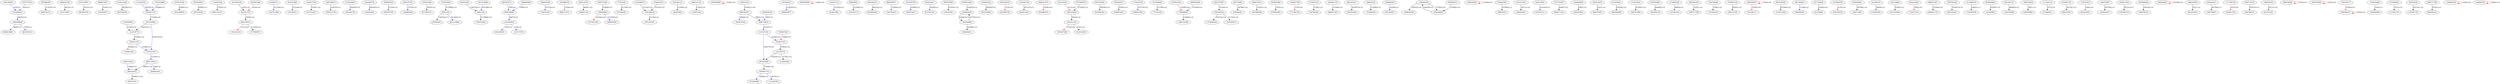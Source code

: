 digraph {
nodesep = 0.5;
982963068 [style=filled fillcolor="white"]
669474412 [style=filled fillcolor="white"]
-519152997 [style=filled fillcolor="white"]
519152997 [style=filled fillcolor="white"]
-435042071 [style=filled fillcolor="white"]
-807636038 [style=filled fillcolor="white"]
794451742 [style=filled fillcolor="white"]
-403209003 [style=filled fillcolor="white"]
403209003 [style=filled fillcolor="white"]
800732155 [style=filled fillcolor="white"]
683319610 [style=filled fillcolor="white"]
-162701468 [style=filled fillcolor="white"]
162701468 [style=filled fillcolor="white"]
-944677335 [style=filled fillcolor="white"]
-110927444 [style=filled fillcolor="white"]
-494798073 [style=filled fillcolor="white"]
302019538 [style=filled fillcolor="white"]
-319254400 [style=filled fillcolor="white"]
319254400 [style=filled fillcolor="white"]
-430375795 [style=filled fillcolor="white"]
430375795 [style=filled fillcolor="white"]
242000778 [style=filled fillcolor="white"]
917060570 [style=filled fillcolor="white"]
6991339 [style=filled fillcolor="white"]
-90304393 [style=filled fillcolor="white"]
444169035 [style=filled fillcolor="white"]
174220795 [style=filled fillcolor="white"]
587988398 [style=filled fillcolor="white"]
-454088335 [style=filled fillcolor="white"]
-806185251 [style=filled fillcolor="white"]
709607218 [style=filled fillcolor="white"]
-527061430 [style=filled fillcolor="white"]
77355328 [style=filled fillcolor="white"]
-855155387 [style=filled fillcolor="white"]
-46803982 [style=filled fillcolor="white"]
110927444 [style=filled fillcolor="white"]
-693008906 [style=filled fillcolor="white"]
-794451742 [style=filled fillcolor="white"]
-966836977 [style=filled fillcolor="white"]
693008906 [style=filled fillcolor="white"]
-103253111 [style=filled fillcolor="white"]
-330100112 [style=filled fillcolor="white"]
958358215 [style=filled fillcolor="white"]
-376478446 [style=filled fillcolor="white"]
431604923 [style=filled fillcolor="white"]
-104764427 [style=filled fillcolor="white"]
-592973437 [style=filled fillcolor="white"]
803587613 [style=filled fillcolor="white"]
915763705 [style=filled fillcolor="white"]
-102104102 [style=filled fillcolor="white"]
110024261 [style=filled fillcolor="white"]
659653358 [style=filled fillcolor="white"]
-955255605 [style=filled fillcolor="white"]
915606758 [style=filled fillcolor="white"]
834011563 [style=filled fillcolor="white"]
454088335 [style=filled fillcolor="white"]
102104102 [style=filled fillcolor="white"]
616456324 [style=filled fillcolor="white"]
435042071 [style=filled fillcolor="white"]
-977089079 [style=filled fillcolor="white"]
-614543438 [style=filled fillcolor="white"]
-174220795 [style=filled fillcolor="white"]
-982963068 [style=filled fillcolor="white"]
-616456324 [style=filled fillcolor="white"]
-77355328 [style=filled fillcolor="white"]
-638723360 [style=filled fillcolor="white"]
974329985 [style=filled fillcolor="white"]
312856949 [style=filled fillcolor="white"]
-316737974 [style=filled fillcolor="white"]
-576450434 [style=filled fillcolor="white"]
60371908 [style=filled fillcolor="white"]
-587988398 [style=filled fillcolor="white"]
527493045 [style=filled fillcolor="white"]
-122759774 [style=filled fillcolor="white"]
593858380 [style=filled fillcolor="white"]
177780749 [style=filled fillcolor="white"]
938367170 [style=filled fillcolor="white"]
372405153 [style=filled fillcolor="white"]
-644461735 [style=filled fillcolor="white"]
803162427 [style=filled fillcolor="white"]
-48834354 [style=filled fillcolor="white"]
-753842543 [style=filled fillcolor="white"]
855155387 [style=filled fillcolor="white"]
-306049205 [style=filled fillcolor="white"]
688211073 [style=filled fillcolor="white"]
-606939646 [style=filled fillcolor="white"]
-659653358 [style=filled fillcolor="white"]
855587298 [style=filled fillcolor="white"]
-266029045 [style=filled fillcolor="white"]
48834354 [style=filled fillcolor="white"]
-614315451 [style=filled fillcolor="white"]
316231048 [style=filled fillcolor="white"]
-41638471 [style=filled fillcolor="white"]
-938367170 [style=filled fillcolor="white"]
323813801 [style=filled fillcolor="white"]
944677335 [style=filled fillcolor="white"]
-526028606 [style=filled fillcolor="white"]
561933974 [style=filled fillcolor="white"]
-397010559 [style=filled fillcolor="white"]
104764427 [style=filled fillcolor="white"]
-6991339 [style=filled fillcolor="white"]
-939953558 [style=filled fillcolor="white"]
-663040989 [style=filled fillcolor="white"]
-444169035 [style=filled fillcolor="white"]
-323813801 [style=filled fillcolor="white"]
-494707840 [style=filled fillcolor="white"]
-281858178 [style=filled fillcolor="white"]
-141582145 [style=filled fillcolor="white"]
939953558 [style=filled fillcolor="white"]
112229762 [style=filled fillcolor="white"]
-508771798 [style=filled fillcolor="white"]
-817703257 [style=filled fillcolor="white"]
-372405153 [style=filled fillcolor="white"]
325266973 [style=filled fillcolor="white"]
625906428 [style=filled fillcolor="white"]
-709607218 [style=filled fillcolor="white"]
316737974 [style=filled fillcolor="white"]
783168177 [style=filled fillcolor="white"]
807636038 [style=filled fillcolor="white"]
306049205 [style=filled fillcolor="white"]
62219860 [style=filled fillcolor="white"]
-915606758 [style=filled fillcolor="white"]
-418048481 [style=filled fillcolor="white"]
272883585 [style=filled fillcolor="white"]
230604339 [style=filled fillcolor="white"]
740067429 [style=filled fillcolor="white"]
-112229762 [style=filled fillcolor="white"]
-740067429 [style=filled fillcolor="white"]
358990548 [style=filled fillcolor="white"]
46803982 [style=filled fillcolor="white"]
330100112 [style=filled fillcolor="white"]
-62219860 [style=filled fillcolor="white"]
-652423661 [style=filled fillcolor="white"]
246593401 [style=filled fillcolor="white"]
638723360 [style=filled fillcolor="white"]
806185251 [style=filled fillcolor="white"]
644461735 [style=filled fillcolor="white"]
-883540183 [style=filled fillcolor="white"]
397010559 [style=filled fillcolor="white"]
-803162427 [style=filled fillcolor="white"]
-917060570 [style=filled fillcolor="white"]
90304393 [style=filled fillcolor="white"]
-974329985 [style=filled fillcolor="white"]
663040989 [style=filled fillcolor="white"]
977089079 [style=filled fillcolor="white"]
281858178 [style=filled fillcolor="white"]
-683319610 [style=filled fillcolor="white"]
817703257 [style=filled fillcolor="white"]
526028606 [style=filled fillcolor="white"]
273586581 [style=filled fillcolor="white"]
-431604923 [style=filled fillcolor="white"]
527061430 [style=filled fillcolor="white"]
967240507 [style=filled fillcolor="white"]
-967240507 [style=filled fillcolor="white"]
437697130 [style=filled fillcolor="white"]
-732327814 [style=filled fillcolor="white"]
-556792435 [style=filled fillcolor="white"]
-246376957 [style=filled fillcolor="white"]
41638471 [style=filled fillcolor="white"]
-855587298 [style=filled fillcolor="white"]
-343055984 [style=filled fillcolor="white"]
362028882 [style=filled fillcolor="white"]
-527493045 [style=filled fillcolor="white"]
-362028882 [style=filled fillcolor="white"]
653530230 [style=filled fillcolor="white"]
-653530230 [style=filled fillcolor="white"]
216546719 [style=filled fillcolor="white"]
-216546719 [style=filled fillcolor="white"]
-325266973 [style=filled fillcolor="white"]
-394212705 [style=filled fillcolor="white"]
122759774 [style=filled fillcolor="white"]
-688211073 [style=filled fillcolor="white"]
-302019538 [style=filled fillcolor="white"]
-958358215 [style=filled fillcolor="white"]
266029045 [style=filled fillcolor="white"]
829952619 [style=filled fillcolor="white"]
-829952619 [style=filled fillcolor="white"]
566319950 [style=filled fillcolor="white"]
-566319950 [style=filled fillcolor="white"]
-111295116 [style=filled fillcolor="white"]
246376957 [style=filled fillcolor="white"]
-177780749 [style=filled fillcolor="white"]
-800732155 [style=filled fillcolor="white"]
-730395598 [style=filled fillcolor="white"]
639723730 [style=filled fillcolor="white"]
614315451 [style=filled fillcolor="white"]
-242000778 [style=filled fillcolor="white"]
566078084 [style=filled fillcolor="white"]
201551735 [style=filled fillcolor="white"]
-566078084 [style=filled fillcolor="white"]
730395598 [style=filled fillcolor="white"]
298553854 [style=filled fillcolor="white"]
343055984 [style=filled fillcolor="white"]
-298553854 [style=filled fillcolor="white"]
-285442537 [style=filled fillcolor="white"]
708498945 [style=filled fillcolor="white"]
494707840 [style=filled fillcolor="white"]
966836977 [style=filled fillcolor="white"]
-669474412 [style=filled fillcolor="white"]
-704794048 [style=filled fillcolor="white"]
-561933974 [style=filled fillcolor="white"]
556792435 [style=filled fillcolor="white"]
91365893 [style=filled fillcolor="white"]
576450434 [style=filled fillcolor="white"]
688718619 [style=filled fillcolor="white"]
-91365893 [style=filled fillcolor="white"]
704794048 [style=filled fillcolor="white"]
-639723730 [style=filled fillcolor="white"]
310197194 [style=filled fillcolor="white"]
-310197194 [style=filled fillcolor="white"]
103253111 [style=filled fillcolor="white"]
-817193940 [style=filled fillcolor="white"]
817193940 [style=filled fillcolor="white"]
959647467 [style=filled fillcolor="white"]
614543438 [style=filled fillcolor="white"]
-708498945 [style=filled fillcolor="white"]
-312856949 [style=filled fillcolor="white"]
-803587613 [style=filled fillcolor="white"]
-959647467 [style=filled fillcolor="white"]
468656400 [style=filled fillcolor="white"]
-468656400 [style=filled fillcolor="white"]
995568037 [style=filled fillcolor="white"]
-358990548 [style=filled fillcolor="white"]
-593858380 [style=filled fillcolor="white"]
866037267 [style=filled fillcolor="white"]
-783168177 [style=filled fillcolor="white"]
418048481 [style=filled fillcolor="white"]
-272883585 [style=filled fillcolor="white"]
141582145 [style=filled fillcolor="white"]
578930485 [style=filled fillcolor="white"]
-60371908 [style=filled fillcolor="white"]
-267255682 [style=filled fillcolor="white"]
-273586581 [style=filled fillcolor="white"]
-437697130 [style=filled fillcolor="white"]
-578930485 [style=filled fillcolor="white"]
330100034 [style=filled fillcolor="white"]
-330100034 [style=filled fillcolor="white"]
-834011563 [style=filled fillcolor="white"]
-625906428 [style=filled fillcolor="white"]
-915763705 [style=filled fillcolor="white"]
-688718619 [style=filled fillcolor="white"]
651214994 [style=filled fillcolor="white"]
-651214994 [style=filled fillcolor="white"]
606939646 [style=filled fillcolor="white"]
508771798 [style=filled fillcolor="white"]
732327814 [style=filled fillcolor="white"]
-146609720 [style=filled fillcolor="white"]
-604804011 [style=filled fillcolor="white"]
652423661 [style=filled fillcolor="white"]
955255605 [style=filled fillcolor="white"]
376478446 [style=filled fillcolor="white"]
494798073 [style=filled fillcolor="white"]
146609720 [style=filled fillcolor="white"]
63974472 [style=filled fillcolor="white"]
-63974472 [style=filled fillcolor="white"]
-866037267 [style=filled fillcolor="white"]
-230604339 [style=filled fillcolor="white"]
753842543 [style=filled fillcolor="white"]
604804011 [style=filled fillcolor="white"]
-110024261 [style=filled fillcolor="white"]
267255682 [style=filled fillcolor="white"]
111295116 [style=filled fillcolor="white"]
350951768 [style=filled fillcolor="white"]
-350951768 [style=filled fillcolor="white"]
394212705 [style=filled fillcolor="white"]
285442537 [style=filled fillcolor="white"]
-316231048 [style=filled fillcolor="white"]
69433209 [style=filled fillcolor="white"]
-246593401 [style=filled fillcolor="white"]
-69433209 [style=filled fillcolor="white"]
883835276 [style=filled fillcolor="white"]
-883835276 [style=filled fillcolor="white"]
592973437 [style=filled fillcolor="white"]
883540183 [style=filled fillcolor="white"]
-201551735 [style=filled fillcolor="white"]
-995568037 [style=filled fillcolor="white"]
"519152997" -> "883835276" [label="C615(1+3)", color="black", penwidth=1]
"794451742" -> "-740067429" [label="A266(2+0)", color="red", penwidth=1]
"794451742" -> "310197194" [label="G106(0+2)", color="blue", penwidth=1]
"403209003" -> "397010559" [label="C656(3+1)", color="black", penwidth=1]
"683319610" -> "-977089079" [label="T1226(2+2)", color="black", penwidth=1]
"683319610" -> "-102104102" [label="C11(2+0)", color="red", penwidth=1]
"162701468" -> "-41638471" [label="A1216(0+2)", color="blue", penwidth=1]
"-944677335" -> "817703257" [label="G340(1+2)", color="black", penwidth=1]
"-110927444" -> "800732155" [label="C783(2+2)", color="black", penwidth=1]
"-494798073" -> "-639723730" [label="G2407(2+1)", color="black", penwidth=1]
"302019538" -> "-806185251" [label="G584(0+2)", color="blue", penwidth=1]
"-319254400" -> "242000778" [label="T8243(0+3)", color="blue", penwidth=1]
"430375795" -> "-358990548" [label="C125(0+2)", color="blue", penwidth=1]
"6991339" -> "651214994" [label="T4129(0+3)", color="blue", penwidth=1]
"6991339" -> "90304393" [label="C4075(2+1)", color="black", penwidth=1]
"-90304393" -> "-6991339" [label="G4075(2+1)", color="black", penwidth=1]
"587988398" -> "669474412" [label="C1423(1+3)", color="black", penwidth=1]
"-454088335" -> "688211073" [label="C354(2+0)", color="red", penwidth=1]
"-806185251" -> "63974472" [label="T10631(1+6)", color="black", penwidth=1]
"77355328" -> "527493045" [label="A1739(2+2)", color="black", penwidth=1]
"-693008906" -> "-693008906" [label="G58(3+0)", color="red", penwidth=1]
"-794451742" -> "122759774" [label="T1062(3+2)", color="black", penwidth=1]
"693008906" -> "693008906" [label="A58(3+0)", color="red", penwidth=1]
"-103253111" -> "-323813801" [label="T1433(0+2)", color="blue", penwidth=1]
"958358215" -> "625906428" [label="A8533(2+2)", color="black", penwidth=1]
"-376478446" -> "6991339" [label="T11968(2+3)", color="black", penwidth=1]
"431604923" -> "-606939646" [label="A467(0+5)", color="blue", penwidth=1]
"803587613" -> "606939646" [label="T78(0+2)", color="blue", penwidth=1]
"659653358" -> "230604339" [label="C2003(2+2)", color="black", penwidth=1]
"102104102" -> "-683319610" [label="A11(2+0)", color="red", penwidth=1]
"435042071" -> "-959647467" [label="T326(1+2)", color="black", penwidth=1]
"-614543438" -> "201551735" [label="G10(1+2)", color="black", penwidth=1]
"-174220795" -> "939953558" [label="C2373(0+2)", color="blue", penwidth=1]
"-982963068" -> "606939646" [label="C60(0+3)", color="blue", penwidth=1]
"-616456324" -> "-955255605" [label="T8509(3+2)", color="black", penwidth=1]
"312856949" -> "-122759774" [label="G759(1+2)", color="black", penwidth=1]
"60371908" -> "418048481" [label="A4786(1+2)", color="black", penwidth=1]
"-122759774" -> "794451742" [label="T1062(3+2)", color="black", penwidth=1]
"593858380" -> "578930485" [label="C30(2+1)", color="black", penwidth=1]
"938367170" -> "-267255682" [label="C7246(2+6)", color="black", penwidth=1]
"372405153" -> "704794048" [label="C196(1+2)", color="black", penwidth=1]
"-644461735" -> "-866037267" [label="C1049(2+2)", color="black", penwidth=1]
"803162427" -> "556792435" [label="A10657(4+3)", color="black", penwidth=1]
"-48834354" -> "-753842543" [label="C1599(2+1)", color="black", penwidth=1]
"855155387" -> "330100034" [label="T116(4+3)", color="black", penwidth=1]
"-306049205" -> "967240507" [label="A129(0+2)", color="blue", penwidth=1]
"-606939646" -> "982963068" [label="A60(0+3)", color="blue", penwidth=1]
"-606939646" -> "-803587613" [label="T78(0+2)", color="blue", penwidth=1]
"855587298" -> "201551735" [label="G10(2+0)", color="red", penwidth=1]
"-266029045" -> "-266029045" [label="C259(6+0)", color="red", penwidth=1]
"-614315451" -> "246593401" [label="G471(1+2)", color="black", penwidth=1]
"316231048" -> "-807636038" [label="A9706(3+1)", color="black", penwidth=1]
"-938367170" -> "974329985" [label="T268(0+3)", color="blue", penwidth=1]
"-938367170" -> "-112229762" [label="C267(0+2)", color="blue", penwidth=1]
"323813801" -> "103253111" [label="A1433(0+2)", color="blue", penwidth=1]
"-526028606" -> "298553854" [label="G40(1+2)", color="black", penwidth=1]
"561933974" -> "566319950" [label="G21(1+2)", color="black", penwidth=1]
"-397010559" -> "-403209003" [label="G656(3+1)", color="black", penwidth=1]
"104764427" -> "-966836977" [label="C1295(0+2)", color="blue", penwidth=1]
"-6991339" -> "376478446" [label="C11968(2+3)", color="black", penwidth=1]
"-939953558" -> "174220795" [label="T2373(0+2)", color="blue", penwidth=1]
"-444169035" -> "431604923" [label="A1(0+2)", color="blue", penwidth=1]
"112229762" -> "938367170" [label="T267(0+2)", color="blue", penwidth=1]
"-817703257" -> "944677335" [label="A340(1+2)", color="black", penwidth=1]
"325266973" -> "-330100034" [label="G1743(1+2)", color="black", penwidth=1]
"-709607218" -> "-394212705" [label="G643(1+2)", color="black", penwidth=1]
"316737974" -> "431604923" [label="A3(0+2)", color="blue", penwidth=1]
"807636038" -> "-316231048" [label="C9706(2+2)", color="black", penwidth=1]
"-915606758" -> "-653530230" [label="A13(2+0)", color="red", penwidth=1]
"-418048481" -> "-60371908" [label="G4786(1+2)", color="black", penwidth=1]
"230604339" -> "-362028882" [label="G2043(4+5)", color="black", penwidth=1]
"740067429" -> "-794451742" [label="C266(2+0)", color="red", penwidth=1]
"358990548" -> "-430375795" [label="G125(0+2)", color="blue", penwidth=1]
"46803982" -> "-330100112" [label="A1358(2+2)", color="black", penwidth=1]
"330100112" -> "-46803982" [label="T1358(2+2)", color="black", penwidth=1]
"-62219860" -> "-817193940" [label="T258(2+2)", color="black", penwidth=1]
"-652423661" -> "732327814" [label="G39(2+0)", color="red", penwidth=1]
"638723360" -> "-708498945" [label="T1984(3+3)", color="black", penwidth=1]
"806185251" -> "-688718619" [label="T995(1+4)", color="black", penwidth=1]
"806185251" -> "-302019538" [label="A584(0+2)", color="blue", penwidth=1]
"-883540183" -> "-508771798" [label="T352(1+2)", color="black", penwidth=1]
"-917060570" -> "-730395598" [label="G363(2+1)", color="black", penwidth=1]
"-974329985" -> "938367170" [label="C268(0+3)", color="blue", penwidth=1]
"663040989" -> "-91365893" [label="A3556(1+2)", color="black", penwidth=1]
"977089079" -> "-683319610" [label="T1226(2+2)", color="black", penwidth=1]
"281858178" -> "-343055984" [label="A6466(2+2)", color="black", penwidth=1]
"-683319610" -> "-201551735" [label="A454(3+2)", color="black", penwidth=1]
"-431604923" -> "444169035" [label="A1(0+2)", color="blue", penwidth=1]
"-431604923" -> "-316737974" [label="C3(0+2)", color="blue", penwidth=1]
"527061430" -> "708498945" [label="C1934(2+0)", color="red", penwidth=1]
"-967240507" -> "306049205" [label="C129(0+2)", color="blue", penwidth=1]
"437697130" -> "69433209" [label="A5132(1+2)", color="black", penwidth=1]
"-732327814" -> "652423661" [label="C39(2+0)", color="red", penwidth=1]
"-556792435" -> "-803162427" [label="T10657(4+3)", color="black", penwidth=1]
"-246376957" -> "-285442537" [label="C6739(2+1)", color="black", penwidth=1]
"41638471" -> "-162701468" [label="G1216(0+2)", color="blue", penwidth=1]
"362028882" -> "-230604339" [label="G2043(4+5)", color="black", penwidth=1]
"-527493045" -> "-77355328" [label="T1739(2+2)", color="black", penwidth=1]
"-362028882" -> "230604339" [label="G7792(3+4)", color="black", penwidth=1]
"-362028882" -> "-604804011" [label="A2056(2+2)", color="black", penwidth=1]
"653530230" -> "915606758" [label="C13(2+0)", color="red", penwidth=1]
"-216546719" -> "834011563" [label="C6721(2+1)", color="black", penwidth=1]
"122759774" -> "267255682" [label="C2025(2+1)", color="black", penwidth=1]
"122759774" -> "-312856949" [label="G759(1+2)", color="black", penwidth=1]
"-688211073" -> "454088335" [label="G354(2+0)", color="red", penwidth=1]
"266029045" -> "266029045" [label="G259(6+0)", color="red", penwidth=1]
"829952619" -> "-688718619" [label="G6(0+2)", color="blue", penwidth=1]
"-566319950" -> "-561933974" [label="T21(1+2)", color="black", penwidth=1]
"-111295116" -> "273586581" [label="T27(2+2)", color="black", penwidth=1]
"-177780749" -> "350951768" [label="A33(2+0)", color="red", penwidth=1]
"-800732155" -> "110927444" [label="C783(2+2)", color="black", penwidth=1]
"639723730" -> "494798073" [label="T2407(2+1)", color="black", penwidth=1]
"-242000778" -> "319254400" [label="G8243(0+3)", color="blue", penwidth=1]
"566078084" -> "566078084" [label="T78(3+0)", color="red", penwidth=1]
"201551735" -> "683319610" [label="A454(3+2)", color="black", penwidth=1]
"-566078084" -> "-566078084" [label="A78(3+0)", color="red", penwidth=1]
"730395598" -> "917060570" [label="T363(2+1)", color="black", penwidth=1]
"343055984" -> "-281858178" [label="A6466(2+2)", color="black", penwidth=1]
"-298553854" -> "526028606" [label="T40(1+2)", color="black", penwidth=1]
"708498945" -> "-638723360" [label="C1984(3+3)", color="black", penwidth=1]
"494707840" -> "110024261" [label="G1293(1+2)", color="black", penwidth=1]
"966836977" -> "-104764427" [label="T1295(0+2)", color="blue", penwidth=1]
"-669474412" -> "-587988398" [label="T1423(1+3)", color="black", penwidth=1]
"-704794048" -> "-372405153" [label="T196(1+2)", color="black", penwidth=1]
"91365893" -> "-663040989" [label="C3556(1+2)", color="black", penwidth=1]
"576450434" -> "-330100034" [label="T3214(3+2)", color="black", penwidth=1]
"688718619" -> "-806185251" [label="T995(1+4)", color="black", penwidth=1]
"688718619" -> "-829952619" [label="G6(0+2)", color="blue", penwidth=1]
"310197194" -> "688718619" [label="C122(0+7)", color="blue", penwidth=1]
"-310197194" -> "267255682" [label="G2057(0+6)", color="blue", penwidth=1]
"-310197194" -> "-794451742" [label="A106(0+2)", color="blue", penwidth=1]
"817193940" -> "62219860" [label="G258(2+2)", color="black", penwidth=1]
"959647467" -> "-435042071" [label="T326(1+2)", color="black", penwidth=1]
"-708498945" -> "468656400" [label="C5185(0+2)", color="blue", penwidth=1]
"-708498945" -> "-527061430" [label="A1934(2+0)", color="red", penwidth=1]
"-468656400" -> "708498945" [label="C5185(0+2)", color="blue", penwidth=1]
"995568037" -> "995568037" [label="G50(4+0)", color="red", penwidth=1]
"866037267" -> "644461735" [label="C1049(2+2)", color="black", penwidth=1]
"-783168177" -> "995568037" [label="G100(2+0)", color="red", penwidth=1]
"-272883585" -> "-141582145" [label="A660(0+2)", color="blue", penwidth=1]
"141582145" -> "272883585" [label="T660(0+2)", color="blue", penwidth=1]
"-267255682" -> "310197194" [label="C2057(0+6)", color="blue", penwidth=1]
"-267255682" -> "-122759774" [label="T2025(2+1)", color="black", penwidth=1]
"-273586581" -> "111295116" [label="G27(2+2)", color="black", penwidth=1]
"-578930485" -> "-593858380" [label="C30(2+1)", color="black", penwidth=1]
"330100034" -> "-576450434" [label="T3214(3+2)", color="black", penwidth=1]
"330100034" -> "-325266973" [label="C1743(1+2)", color="black", penwidth=1]
"-330100034" -> "-855155387" [label="G116(4+3)", color="black", penwidth=1]
"-834011563" -> "216546719" [label="T6721(2+1)", color="black", penwidth=1]
"-625906428" -> "-958358215" [label="C8533(2+2)", color="black", penwidth=1]
"-915763705" -> "-592973437" [label="G429(0+2)", color="blue", penwidth=1]
"-688718619" -> "-310197194" [label="A122(0+7)", color="blue", penwidth=1]
"-651214994" -> "-6991339" [label="G4129(0+3)", color="blue", penwidth=1]
"606939646" -> "-431604923" [label="A467(0+5)", color="blue", penwidth=1]
"508771798" -> "883540183" [label="T352(1+2)", color="black", penwidth=1]
"-146609720" -> "-146609720" [label="G59(3+0)", color="red", penwidth=1]
"955255605" -> "616456324" [label="T8509(3+2)", color="black", penwidth=1]
"146609720" -> "146609720" [label="A59(3+0)", color="red", penwidth=1]
"-63974472" -> "806185251" [label="T10631(1+6)", color="black", penwidth=1]
"-230604339" -> "362028882" [label="T7792(3+4)", color="black", penwidth=1]
"-230604339" -> "-659653358" [label="C2003(2+2)", color="black", penwidth=1]
"753842543" -> "48834354" [label="A1599(2+1)", color="black", penwidth=1]
"604804011" -> "362028882" [label="C2056(2+2)", color="black", penwidth=1]
"-110024261" -> "-494707840" [label="A1293(1+2)", color="black", penwidth=1]
"267255682" -> "-938367170" [label="T7246(2+6)", color="black", penwidth=1]
"-350951768" -> "177780749" [label="C33(2+0)", color="red", penwidth=1]
"394212705" -> "709607218" [label="A643(1+2)", color="black", penwidth=1]
"285442537" -> "246376957" [label="A6739(2+1)", color="black", penwidth=1]
"-246593401" -> "614315451" [label="G471(1+2)", color="black", penwidth=1]
"-69433209" -> "-437697130" [label="G5132(1+2)", color="black", penwidth=1]
"-883835276" -> "-519152997" [label="A615(1+3)", color="black", penwidth=1]
"592973437" -> "915763705" [label="T429(0+2)", color="blue", penwidth=1]
"-201551735" -> "614543438" [label="T10(1+2)", color="black", penwidth=1]
"-201551735" -> "-855587298" [label="G10(2+0)", color="red", penwidth=1]
"-995568037" -> "-995568037" [label="T50(4+0)", color="red", penwidth=1]
"-995568037" -> "783168177" [label="G100(2+0)", color="red", penwidth=1]
}
